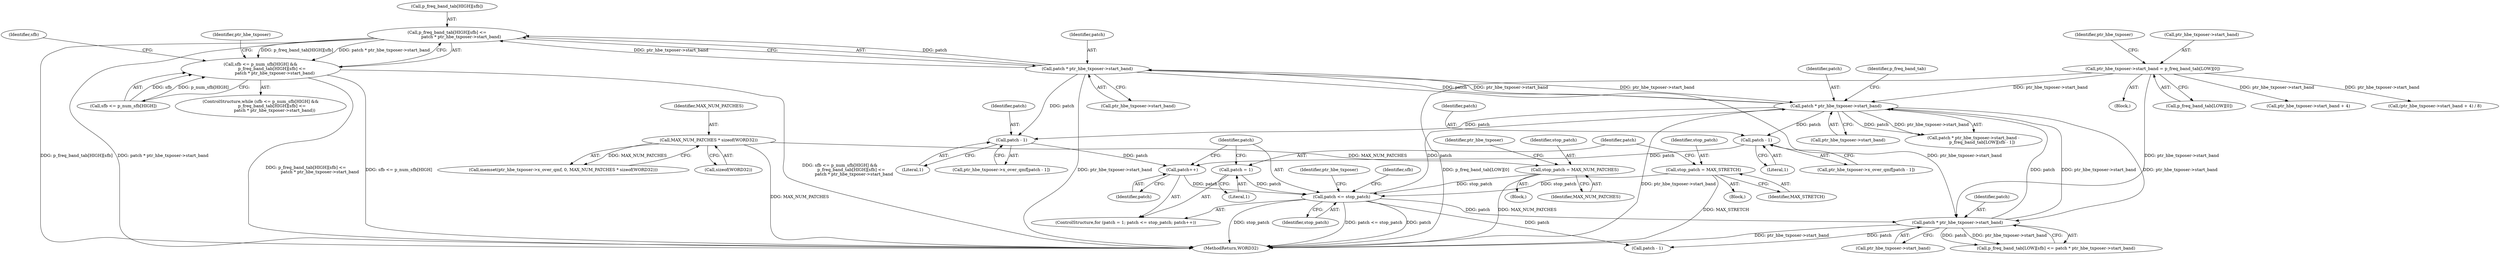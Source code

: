 digraph "0_Android_04e8cd58f075bec5892e369c8deebca9c67e855c_4@array" {
"1000530" [label="(Call,p_freq_band_tab[HIGH][sfb] <=\n                     patch * ptr_hbe_txposer->start_band)"];
"1000536" [label="(Call,patch * ptr_hbe_txposer->start_band)"];
"1000488" [label="(Call,patch * ptr_hbe_txposer->start_band)"];
"1000471" [label="(Call,patch * ptr_hbe_txposer->start_band)"];
"1000452" [label="(Call,patch <= stop_patch)"];
"1000449" [label="(Call,patch = 1)"];
"1000455" [label="(Call,patch++)"];
"1000548" [label="(Call,patch - 1)"];
"1000507" [label="(Call,patch - 1)"];
"1000435" [label="(Call,stop_patch = MAX_NUM_PATCHES)"];
"1000425" [label="(Call,MAX_NUM_PATCHES * sizeof(WORD32))"];
"1000445" [label="(Call,stop_patch = MAX_STRETCH)"];
"1000115" [label="(Call,ptr_hbe_txposer->start_band = p_freq_band_tab[LOW][0])"];
"1000524" [label="(Call,sfb <= p_num_sfb[HIGH] &&\n                 p_freq_band_tab[HIGH][sfb] <=\n                     patch * ptr_hbe_txposer->start_band)"];
"1000116" [label="(Call,ptr_hbe_txposer->start_band)"];
"1000456" [label="(Identifier,patch)"];
"1000542" [label="(Identifier,sfb)"];
"1000591" [label="(MethodReturn,WORD32)"];
"1000471" [label="(Call,patch * ptr_hbe_txposer->start_band)"];
"1000453" [label="(Identifier,patch)"];
"1000437" [label="(Identifier,MAX_NUM_PATCHES)"];
"1000142" [label="(Call,(ptr_hbe_txposer->start_band + 4) / 8)"];
"1000530" [label="(Call,p_freq_band_tab[HIGH][sfb] <=\n                     patch * ptr_hbe_txposer->start_band)"];
"1000507" [label="(Call,patch - 1)"];
"1000455" [label="(Call,patch++)"];
"1000454" [label="(Identifier,stop_patch)"];
"1000509" [label="(Literal,1)"];
"1000461" [label="(Identifier,sfb)"];
"1000465" [label="(Call,p_freq_band_tab[LOW][sfb] <= patch * ptr_hbe_txposer->start_band)"];
"1000114" [label="(Block,)"];
"1000435" [label="(Call,stop_patch = MAX_NUM_PATCHES)"];
"1000537" [label="(Identifier,patch)"];
"1000115" [label="(Call,ptr_hbe_txposer->start_band = p_freq_band_tab[LOW][0])"];
"1000565" [label="(Call,patch - 1)"];
"1000449" [label="(Call,patch = 1)"];
"1000425" [label="(Call,MAX_NUM_PATCHES * sizeof(WORD32))"];
"1000447" [label="(Identifier,MAX_STRETCH)"];
"1000451" [label="(Literal,1)"];
"1000525" [label="(Call,sfb <= p_num_sfb[HIGH])"];
"1000426" [label="(Identifier,MAX_NUM_PATCHES)"];
"1000119" [label="(Call,p_freq_band_tab[LOW][0])"];
"1000440" [label="(Identifier,ptr_hbe_txposer)"];
"1000582" [label="(Identifier,ptr_hbe_txposer)"];
"1000487" [label="(Call,patch * ptr_hbe_txposer->start_band -\n             p_freq_band_tab[LOW][sfb - 1])"];
"1000536" [label="(Call,patch * ptr_hbe_txposer->start_band)"];
"1000495" [label="(Identifier,p_freq_band_tab)"];
"1000531" [label="(Call,p_freq_band_tab[HIGH][sfb])"];
"1000427" [label="(Call,sizeof(WORD32))"];
"1000548" [label="(Call,patch - 1)"];
"1000434" [label="(Block,)"];
"1000446" [label="(Identifier,stop_patch)"];
"1000489" [label="(Identifier,patch)"];
"1000450" [label="(Identifier,patch)"];
"1000550" [label="(Literal,1)"];
"1000546" [label="(Identifier,ptr_hbe_txposer)"];
"1000524" [label="(Call,sfb <= p_num_sfb[HIGH] &&\n                 p_freq_band_tab[HIGH][sfb] <=\n                     patch * ptr_hbe_txposer->start_band)"];
"1000544" [label="(Call,ptr_hbe_txposer->x_over_qmf[patch - 1])"];
"1000448" [label="(ControlStructure,for (patch = 1; patch <= stop_patch; patch++))"];
"1000472" [label="(Identifier,patch)"];
"1000445" [label="(Call,stop_patch = MAX_STRETCH)"];
"1000538" [label="(Call,ptr_hbe_txposer->start_band)"];
"1000444" [label="(Block,)"];
"1000508" [label="(Identifier,patch)"];
"1000523" [label="(ControlStructure,while (sfb <= p_num_sfb[HIGH] &&\n                 p_freq_band_tab[HIGH][sfb] <=\n                     patch * ptr_hbe_txposer->start_band))"];
"1000436" [label="(Identifier,stop_patch)"];
"1000143" [label="(Call,ptr_hbe_txposer->start_band + 4)"];
"1000473" [label="(Call,ptr_hbe_txposer->start_band)"];
"1000549" [label="(Identifier,patch)"];
"1000503" [label="(Call,ptr_hbe_txposer->x_over_qmf[patch - 1])"];
"1000126" [label="(Identifier,ptr_hbe_txposer)"];
"1000490" [label="(Call,ptr_hbe_txposer->start_band)"];
"1000420" [label="(Call,memset(ptr_hbe_txposer->x_over_qmf, 0, MAX_NUM_PATCHES * sizeof(WORD32)))"];
"1000452" [label="(Call,patch <= stop_patch)"];
"1000488" [label="(Call,patch * ptr_hbe_txposer->start_band)"];
"1000530" -> "1000524"  [label="AST: "];
"1000530" -> "1000536"  [label="CFG: "];
"1000531" -> "1000530"  [label="AST: "];
"1000536" -> "1000530"  [label="AST: "];
"1000524" -> "1000530"  [label="CFG: "];
"1000530" -> "1000591"  [label="DDG: p_freq_band_tab[HIGH][sfb]"];
"1000530" -> "1000591"  [label="DDG: patch * ptr_hbe_txposer->start_band"];
"1000530" -> "1000524"  [label="DDG: p_freq_band_tab[HIGH][sfb]"];
"1000530" -> "1000524"  [label="DDG: patch * ptr_hbe_txposer->start_band"];
"1000536" -> "1000530"  [label="DDG: patch"];
"1000536" -> "1000530"  [label="DDG: ptr_hbe_txposer->start_band"];
"1000536" -> "1000538"  [label="CFG: "];
"1000537" -> "1000536"  [label="AST: "];
"1000538" -> "1000536"  [label="AST: "];
"1000536" -> "1000591"  [label="DDG: ptr_hbe_txposer->start_band"];
"1000536" -> "1000471"  [label="DDG: ptr_hbe_txposer->start_band"];
"1000536" -> "1000488"  [label="DDG: ptr_hbe_txposer->start_band"];
"1000488" -> "1000536"  [label="DDG: patch"];
"1000488" -> "1000536"  [label="DDG: ptr_hbe_txposer->start_band"];
"1000536" -> "1000548"  [label="DDG: patch"];
"1000488" -> "1000487"  [label="AST: "];
"1000488" -> "1000490"  [label="CFG: "];
"1000489" -> "1000488"  [label="AST: "];
"1000490" -> "1000488"  [label="AST: "];
"1000495" -> "1000488"  [label="CFG: "];
"1000488" -> "1000591"  [label="DDG: ptr_hbe_txposer->start_band"];
"1000488" -> "1000471"  [label="DDG: ptr_hbe_txposer->start_band"];
"1000488" -> "1000487"  [label="DDG: patch"];
"1000488" -> "1000487"  [label="DDG: ptr_hbe_txposer->start_band"];
"1000471" -> "1000488"  [label="DDG: patch"];
"1000471" -> "1000488"  [label="DDG: ptr_hbe_txposer->start_band"];
"1000452" -> "1000488"  [label="DDG: patch"];
"1000115" -> "1000488"  [label="DDG: ptr_hbe_txposer->start_band"];
"1000488" -> "1000507"  [label="DDG: patch"];
"1000488" -> "1000548"  [label="DDG: patch"];
"1000471" -> "1000465"  [label="AST: "];
"1000471" -> "1000473"  [label="CFG: "];
"1000472" -> "1000471"  [label="AST: "];
"1000473" -> "1000471"  [label="AST: "];
"1000465" -> "1000471"  [label="CFG: "];
"1000471" -> "1000591"  [label="DDG: ptr_hbe_txposer->start_band"];
"1000471" -> "1000465"  [label="DDG: patch"];
"1000471" -> "1000465"  [label="DDG: ptr_hbe_txposer->start_band"];
"1000452" -> "1000471"  [label="DDG: patch"];
"1000115" -> "1000471"  [label="DDG: ptr_hbe_txposer->start_band"];
"1000471" -> "1000565"  [label="DDG: patch"];
"1000452" -> "1000448"  [label="AST: "];
"1000452" -> "1000454"  [label="CFG: "];
"1000453" -> "1000452"  [label="AST: "];
"1000454" -> "1000452"  [label="AST: "];
"1000461" -> "1000452"  [label="CFG: "];
"1000582" -> "1000452"  [label="CFG: "];
"1000452" -> "1000591"  [label="DDG: patch <= stop_patch"];
"1000452" -> "1000591"  [label="DDG: patch"];
"1000452" -> "1000591"  [label="DDG: stop_patch"];
"1000449" -> "1000452"  [label="DDG: patch"];
"1000455" -> "1000452"  [label="DDG: patch"];
"1000435" -> "1000452"  [label="DDG: stop_patch"];
"1000445" -> "1000452"  [label="DDG: stop_patch"];
"1000452" -> "1000565"  [label="DDG: patch"];
"1000449" -> "1000448"  [label="AST: "];
"1000449" -> "1000451"  [label="CFG: "];
"1000450" -> "1000449"  [label="AST: "];
"1000451" -> "1000449"  [label="AST: "];
"1000453" -> "1000449"  [label="CFG: "];
"1000455" -> "1000448"  [label="AST: "];
"1000455" -> "1000456"  [label="CFG: "];
"1000456" -> "1000455"  [label="AST: "];
"1000453" -> "1000455"  [label="CFG: "];
"1000548" -> "1000455"  [label="DDG: patch"];
"1000507" -> "1000455"  [label="DDG: patch"];
"1000548" -> "1000544"  [label="AST: "];
"1000548" -> "1000550"  [label="CFG: "];
"1000549" -> "1000548"  [label="AST: "];
"1000550" -> "1000548"  [label="AST: "];
"1000544" -> "1000548"  [label="CFG: "];
"1000507" -> "1000503"  [label="AST: "];
"1000507" -> "1000509"  [label="CFG: "];
"1000508" -> "1000507"  [label="AST: "];
"1000509" -> "1000507"  [label="AST: "];
"1000503" -> "1000507"  [label="CFG: "];
"1000435" -> "1000434"  [label="AST: "];
"1000435" -> "1000437"  [label="CFG: "];
"1000436" -> "1000435"  [label="AST: "];
"1000437" -> "1000435"  [label="AST: "];
"1000440" -> "1000435"  [label="CFG: "];
"1000435" -> "1000591"  [label="DDG: MAX_NUM_PATCHES"];
"1000425" -> "1000435"  [label="DDG: MAX_NUM_PATCHES"];
"1000425" -> "1000420"  [label="AST: "];
"1000425" -> "1000427"  [label="CFG: "];
"1000426" -> "1000425"  [label="AST: "];
"1000427" -> "1000425"  [label="AST: "];
"1000420" -> "1000425"  [label="CFG: "];
"1000425" -> "1000591"  [label="DDG: MAX_NUM_PATCHES"];
"1000425" -> "1000420"  [label="DDG: MAX_NUM_PATCHES"];
"1000445" -> "1000444"  [label="AST: "];
"1000445" -> "1000447"  [label="CFG: "];
"1000446" -> "1000445"  [label="AST: "];
"1000447" -> "1000445"  [label="AST: "];
"1000450" -> "1000445"  [label="CFG: "];
"1000445" -> "1000591"  [label="DDG: MAX_STRETCH"];
"1000115" -> "1000114"  [label="AST: "];
"1000115" -> "1000119"  [label="CFG: "];
"1000116" -> "1000115"  [label="AST: "];
"1000119" -> "1000115"  [label="AST: "];
"1000126" -> "1000115"  [label="CFG: "];
"1000115" -> "1000591"  [label="DDG: p_freq_band_tab[LOW][0]"];
"1000115" -> "1000142"  [label="DDG: ptr_hbe_txposer->start_band"];
"1000115" -> "1000143"  [label="DDG: ptr_hbe_txposer->start_band"];
"1000524" -> "1000523"  [label="AST: "];
"1000524" -> "1000525"  [label="CFG: "];
"1000525" -> "1000524"  [label="AST: "];
"1000542" -> "1000524"  [label="CFG: "];
"1000546" -> "1000524"  [label="CFG: "];
"1000524" -> "1000591"  [label="DDG: sfb <= p_num_sfb[HIGH]"];
"1000524" -> "1000591"  [label="DDG: sfb <= p_num_sfb[HIGH] &&\n                 p_freq_band_tab[HIGH][sfb] <=\n                     patch * ptr_hbe_txposer->start_band"];
"1000524" -> "1000591"  [label="DDG: p_freq_band_tab[HIGH][sfb] <=\n                     patch * ptr_hbe_txposer->start_band"];
"1000525" -> "1000524"  [label="DDG: sfb"];
"1000525" -> "1000524"  [label="DDG: p_num_sfb[HIGH]"];
}
